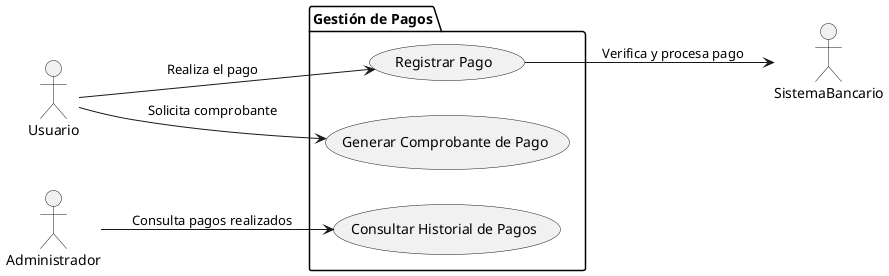 @startuml
left to right direction

actor Usuario as user
actor Administrador as admin
actor SistemaBancario as banco

package "Gestión de Pagos" {
    usecase "Registrar Pago" as RP
    usecase "Consultar Historial de Pagos" as CHP
    usecase "Generar Comprobante de Pago" as GCP
}

user --> RP : "Realiza el pago"
user --> GCP : "Solicita comprobante"
admin --> CHP : "Consulta pagos realizados"
RP --> banco : "Verifica y procesa pago"
@enduml




